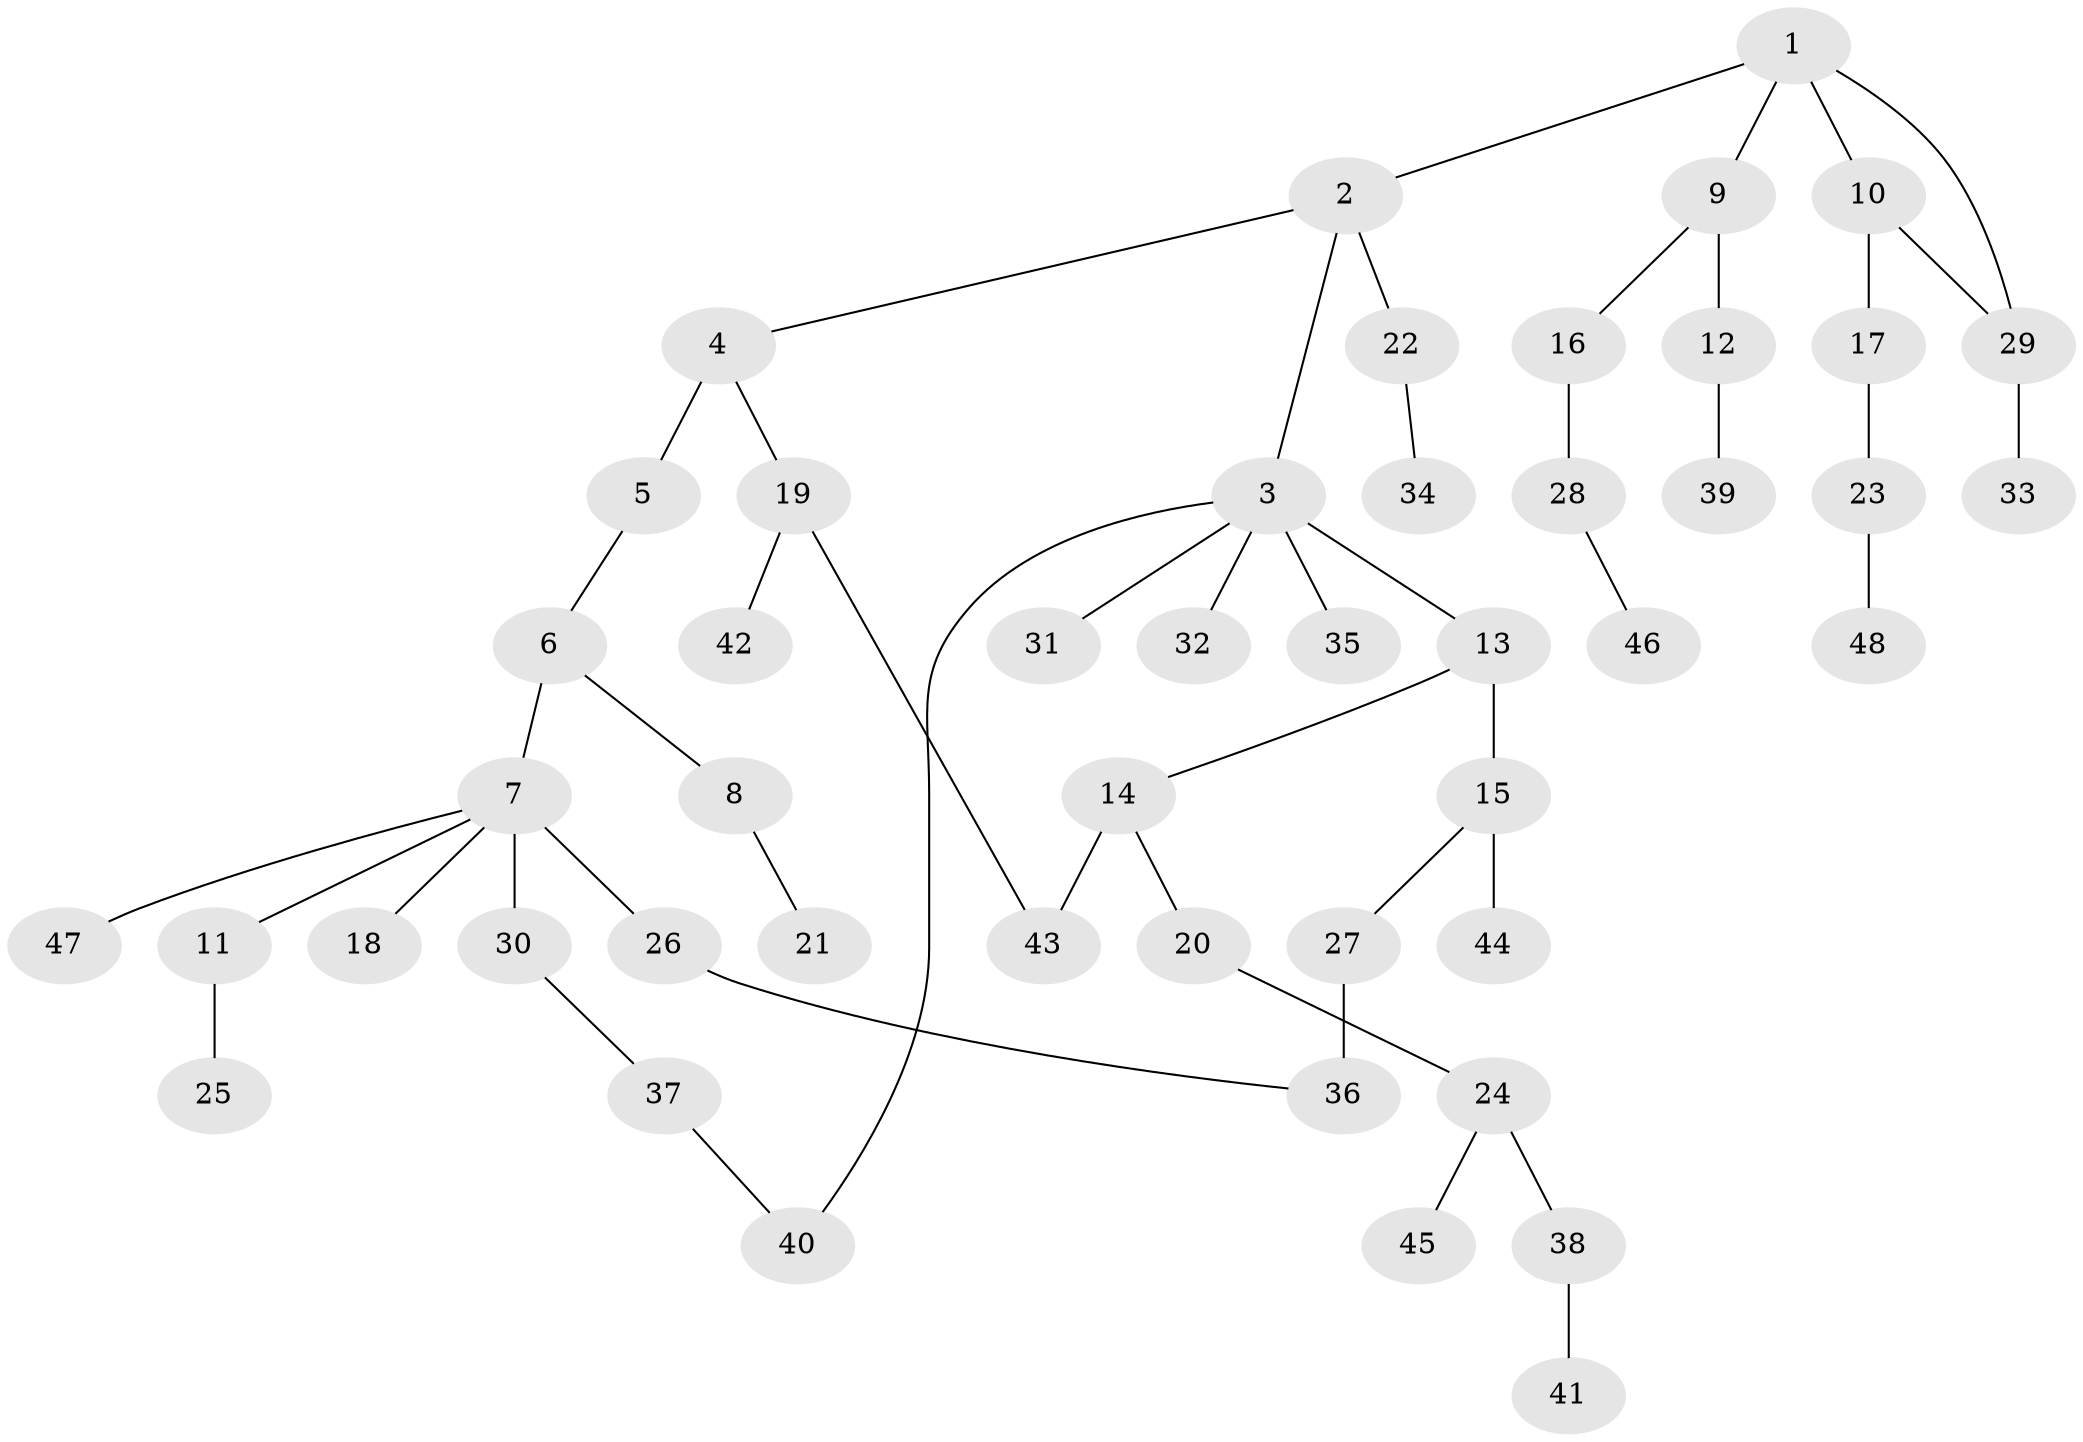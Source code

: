 // original degree distribution, {5: 0.031578947368421054, 6: 0.010526315789473684, 3: 0.15789473684210525, 4: 0.09473684210526316, 8: 0.010526315789473684, 1: 0.4842105263157895, 2: 0.21052631578947367}
// Generated by graph-tools (version 1.1) at 2025/49/03/04/25 22:49:09]
// undirected, 48 vertices, 51 edges
graph export_dot {
  node [color=gray90,style=filled];
  1;
  2;
  3;
  4;
  5;
  6;
  7;
  8;
  9;
  10;
  11;
  12;
  13;
  14;
  15;
  16;
  17;
  18;
  19;
  20;
  21;
  22;
  23;
  24;
  25;
  26;
  27;
  28;
  29;
  30;
  31;
  32;
  33;
  34;
  35;
  36;
  37;
  38;
  39;
  40;
  41;
  42;
  43;
  44;
  45;
  46;
  47;
  48;
  1 -- 2 [weight=1.0];
  1 -- 9 [weight=1.0];
  1 -- 10 [weight=1.0];
  1 -- 29 [weight=1.0];
  2 -- 3 [weight=1.0];
  2 -- 4 [weight=1.0];
  2 -- 22 [weight=1.0];
  3 -- 13 [weight=1.0];
  3 -- 31 [weight=1.0];
  3 -- 32 [weight=1.0];
  3 -- 35 [weight=2.0];
  3 -- 40 [weight=1.0];
  4 -- 5 [weight=2.0];
  4 -- 19 [weight=1.0];
  5 -- 6 [weight=1.0];
  6 -- 7 [weight=2.0];
  6 -- 8 [weight=1.0];
  7 -- 11 [weight=1.0];
  7 -- 18 [weight=1.0];
  7 -- 26 [weight=1.0];
  7 -- 30 [weight=1.0];
  7 -- 47 [weight=1.0];
  8 -- 21 [weight=2.0];
  9 -- 12 [weight=1.0];
  9 -- 16 [weight=1.0];
  10 -- 17 [weight=1.0];
  10 -- 29 [weight=1.0];
  11 -- 25 [weight=1.0];
  12 -- 39 [weight=1.0];
  13 -- 14 [weight=1.0];
  13 -- 15 [weight=1.0];
  14 -- 20 [weight=1.0];
  14 -- 43 [weight=2.0];
  15 -- 27 [weight=1.0];
  15 -- 44 [weight=3.0];
  16 -- 28 [weight=1.0];
  17 -- 23 [weight=1.0];
  19 -- 42 [weight=1.0];
  19 -- 43 [weight=1.0];
  20 -- 24 [weight=1.0];
  22 -- 34 [weight=1.0];
  23 -- 48 [weight=2.0];
  24 -- 38 [weight=1.0];
  24 -- 45 [weight=1.0];
  26 -- 36 [weight=1.0];
  27 -- 36 [weight=3.0];
  28 -- 46 [weight=1.0];
  29 -- 33 [weight=3.0];
  30 -- 37 [weight=1.0];
  37 -- 40 [weight=1.0];
  38 -- 41 [weight=1.0];
}
